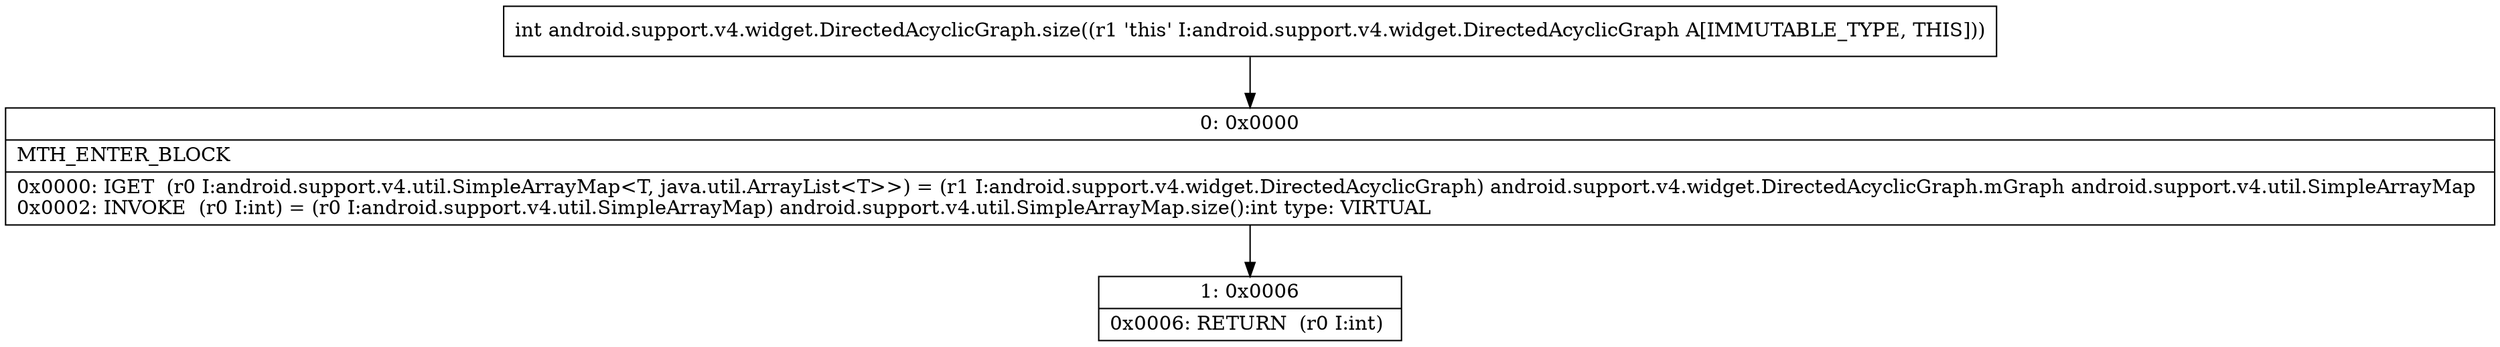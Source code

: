 digraph "CFG forandroid.support.v4.widget.DirectedAcyclicGraph.size()I" {
Node_0 [shape=record,label="{0\:\ 0x0000|MTH_ENTER_BLOCK\l|0x0000: IGET  (r0 I:android.support.v4.util.SimpleArrayMap\<T, java.util.ArrayList\<T\>\>) = (r1 I:android.support.v4.widget.DirectedAcyclicGraph) android.support.v4.widget.DirectedAcyclicGraph.mGraph android.support.v4.util.SimpleArrayMap \l0x0002: INVOKE  (r0 I:int) = (r0 I:android.support.v4.util.SimpleArrayMap) android.support.v4.util.SimpleArrayMap.size():int type: VIRTUAL \l}"];
Node_1 [shape=record,label="{1\:\ 0x0006|0x0006: RETURN  (r0 I:int) \l}"];
MethodNode[shape=record,label="{int android.support.v4.widget.DirectedAcyclicGraph.size((r1 'this' I:android.support.v4.widget.DirectedAcyclicGraph A[IMMUTABLE_TYPE, THIS])) }"];
MethodNode -> Node_0;
Node_0 -> Node_1;
}

